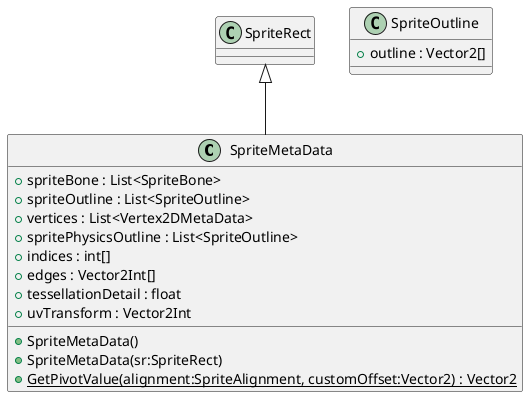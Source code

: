 @startuml
class SpriteMetaData {
    + spriteBone : List<SpriteBone>
    + spriteOutline : List<SpriteOutline>
    + vertices : List<Vertex2DMetaData>
    + spritePhysicsOutline : List<SpriteOutline>
    + indices : int[]
    + edges : Vector2Int[]
    + tessellationDetail : float
    + uvTransform : Vector2Int
    + SpriteMetaData()
    + SpriteMetaData(sr:SpriteRect)
    + {static} GetPivotValue(alignment:SpriteAlignment, customOffset:Vector2) : Vector2
}
class SpriteOutline {
    + outline : Vector2[]
}
SpriteRect <|-- SpriteMetaData
@enduml
